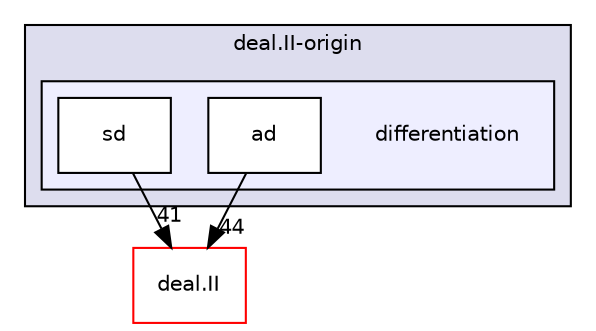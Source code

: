 digraph "include/deal.II-origin/differentiation" {
  compound=true
  node [ fontsize="10", fontname="Helvetica"];
  edge [ labelfontsize="10", labelfontname="Helvetica"];
  subgraph clusterdir_1627ce85bc33b76c4cb222dfe9aeffd7 {
    graph [ bgcolor="#ddddee", pencolor="black", label="deal.II-origin" fontname="Helvetica", fontsize="10", URL="dir_1627ce85bc33b76c4cb222dfe9aeffd7.html"]
  subgraph clusterdir_c1daf48e3b0a3a89268b54c45ccaa086 {
    graph [ bgcolor="#eeeeff", pencolor="black", label="" URL="dir_c1daf48e3b0a3a89268b54c45ccaa086.html"];
    dir_c1daf48e3b0a3a89268b54c45ccaa086 [shape=plaintext label="differentiation"];
    dir_a585cb3cb09d91fa58571792b42b5c00 [shape=box label="ad" color="black" fillcolor="white" style="filled" URL="dir_a585cb3cb09d91fa58571792b42b5c00.html"];
    dir_4567f9304872efb355ac39fabefa6cac [shape=box label="sd" color="black" fillcolor="white" style="filled" URL="dir_4567f9304872efb355ac39fabefa6cac.html"];
  }
  }
  dir_ee90d91a514b839c31faec7a1d916f67 [shape=box label="deal.II" fillcolor="white" style="filled" color="red" URL="dir_ee90d91a514b839c31faec7a1d916f67.html"];
  dir_a585cb3cb09d91fa58571792b42b5c00->dir_ee90d91a514b839c31faec7a1d916f67 [headlabel="44", labeldistance=1.5 headhref="dir_000083_000009.html"];
  dir_4567f9304872efb355ac39fabefa6cac->dir_ee90d91a514b839c31faec7a1d916f67 [headlabel="41", labeldistance=1.5 headhref="dir_000086_000009.html"];
}
